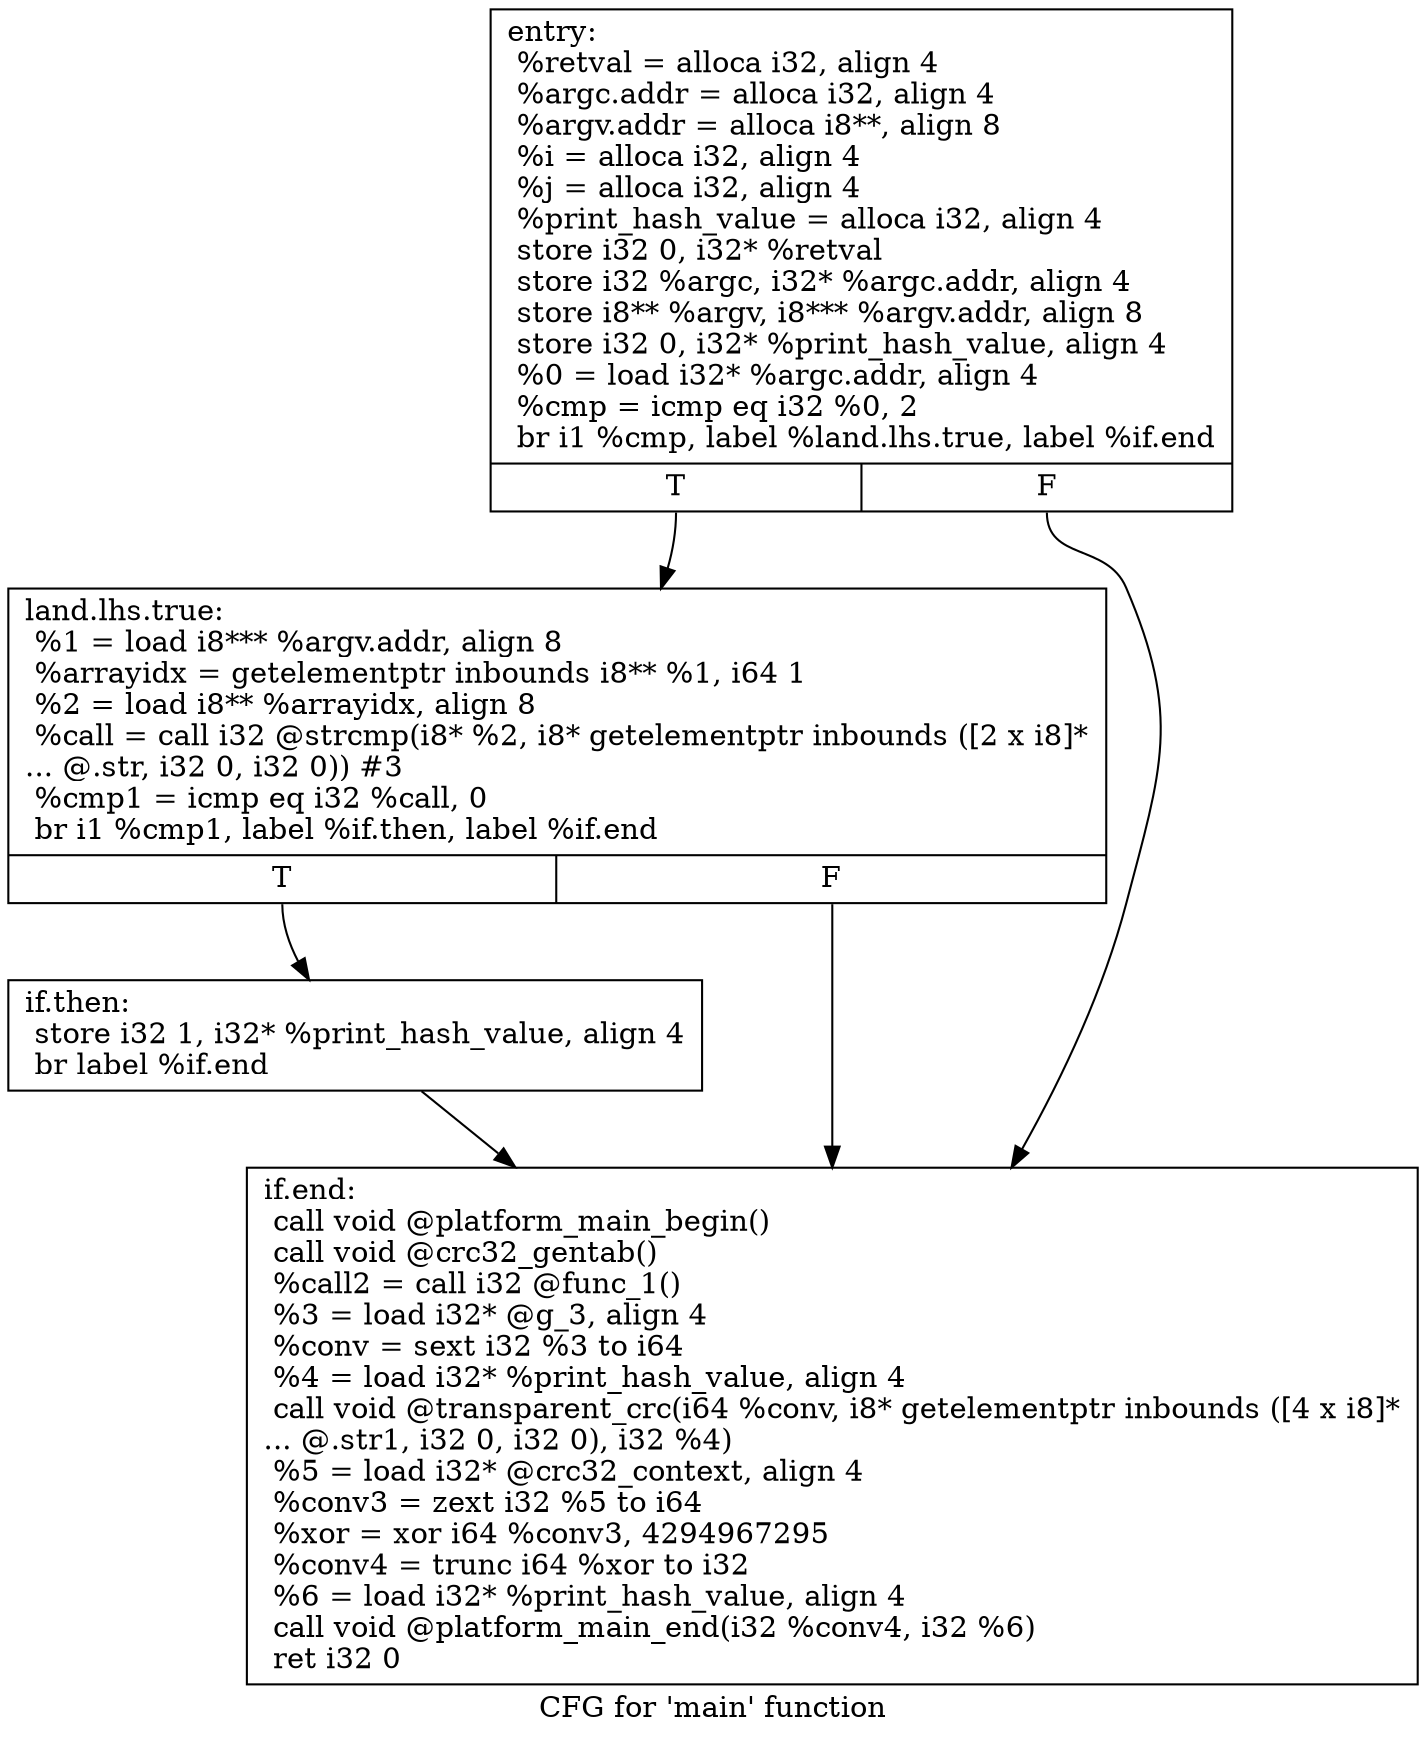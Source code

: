 digraph "CFG for 'main' function" {
	label="CFG for 'main' function";

	Node0xb6b00f0 [shape=record,label="{entry:\l  %retval = alloca i32, align 4\l  %argc.addr = alloca i32, align 4\l  %argv.addr = alloca i8**, align 8\l  %i = alloca i32, align 4\l  %j = alloca i32, align 4\l  %print_hash_value = alloca i32, align 4\l  store i32 0, i32* %retval\l  store i32 %argc, i32* %argc.addr, align 4\l  store i8** %argv, i8*** %argv.addr, align 8\l  store i32 0, i32* %print_hash_value, align 4\l  %0 = load i32* %argc.addr, align 4\l  %cmp = icmp eq i32 %0, 2\l  br i1 %cmp, label %land.lhs.true, label %if.end\l|{<s0>T|<s1>F}}"];
	Node0xb6b00f0:s0 -> Node0xb6b0120;
	Node0xb6b00f0:s1 -> Node0xb6b0180;
	Node0xb6b0120 [shape=record,label="{land.lhs.true:                                    \l  %1 = load i8*** %argv.addr, align 8\l  %arrayidx = getelementptr inbounds i8** %1, i64 1\l  %2 = load i8** %arrayidx, align 8\l  %call = call i32 @strcmp(i8* %2, i8* getelementptr inbounds ([2 x i8]*\l... @.str, i32 0, i32 0)) #3\l  %cmp1 = icmp eq i32 %call, 0\l  br i1 %cmp1, label %if.then, label %if.end\l|{<s0>T|<s1>F}}"];
	Node0xb6b0120:s0 -> Node0xb6b0150;
	Node0xb6b0120:s1 -> Node0xb6b0180;
	Node0xb6b0150 [shape=record,label="{if.then:                                          \l  store i32 1, i32* %print_hash_value, align 4\l  br label %if.end\l}"];
	Node0xb6b0150 -> Node0xb6b0180;
	Node0xb6b0180 [shape=record,label="{if.end:                                           \l  call void @platform_main_begin()\l  call void @crc32_gentab()\l  %call2 = call i32 @func_1()\l  %3 = load i32* @g_3, align 4\l  %conv = sext i32 %3 to i64\l  %4 = load i32* %print_hash_value, align 4\l  call void @transparent_crc(i64 %conv, i8* getelementptr inbounds ([4 x i8]*\l... @.str1, i32 0, i32 0), i32 %4)\l  %5 = load i32* @crc32_context, align 4\l  %conv3 = zext i32 %5 to i64\l  %xor = xor i64 %conv3, 4294967295\l  %conv4 = trunc i64 %xor to i32\l  %6 = load i32* %print_hash_value, align 4\l  call void @platform_main_end(i32 %conv4, i32 %6)\l  ret i32 0\l}"];
}
